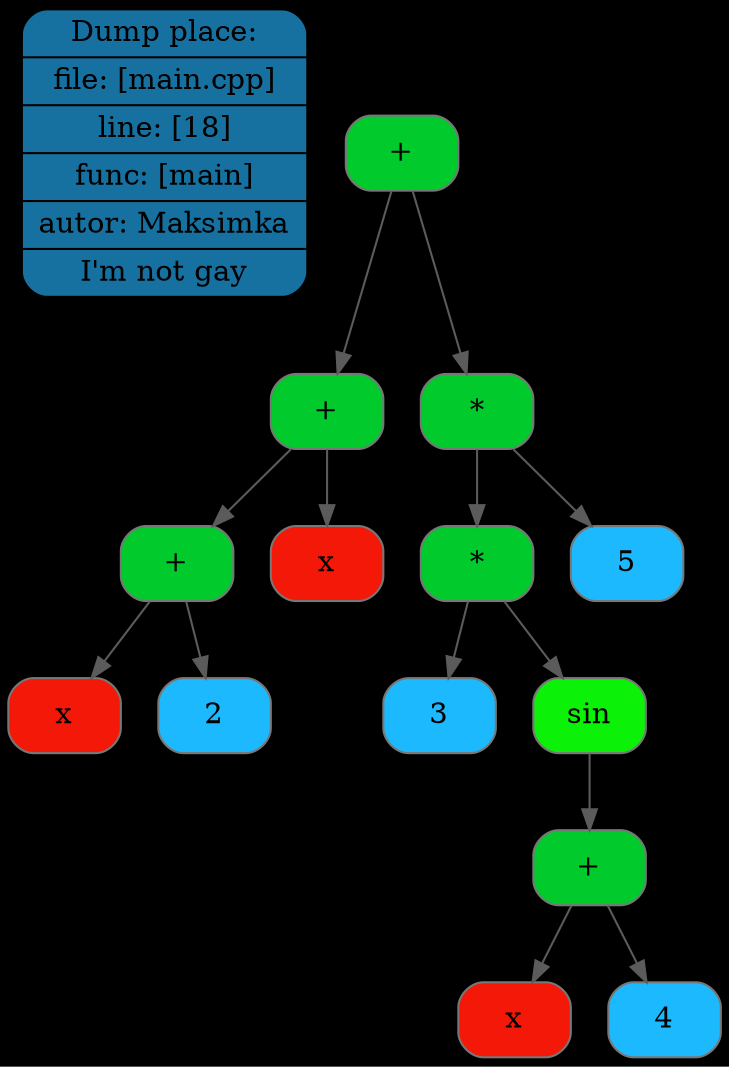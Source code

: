 digraph G{
rankdir=TB
graph [bgcolor="#000000"];
place[shape=Mrecord, style=filled, fillcolor="#1771a0", pos="0,1!",label = " { Dump place: | file: [main.cpp] | line: [18] | func: [main] | autor: Maksimka | I'm not gay } "color = "#000000"];
node0x5030000002b0[shape=Mrecord, style=filled, fillcolor="#00ca2c"label ="+", color = "#777777"];
node0x503000000100[shape=Mrecord, style=filled, fillcolor="#00ca2c"label ="+", color = "#777777"];
node0x5030000000a0[shape=Mrecord, style=filled, fillcolor="#00ca2c"label ="+", color = "#777777"];
node0x503000000040[shape=Mrecord, style=filled, fillcolor="#f31807"label ="x", color = "#777777"];
node0x503000000070[shape=Mrecord, style=filled, fillcolor="#1cb9ff"label ="2", color = "#777777"];
node0x5030000000d0[shape=Mrecord, style=filled, fillcolor="#f31807"label ="x", color = "#777777"];
node0x503000000280[shape=Mrecord, style=filled, fillcolor="#00ca2c"label ="*", color = "#777777"];
node0x503000000220[shape=Mrecord, style=filled, fillcolor="#00ca2c"label ="*", color = "#777777"];
node0x503000000130[shape=Mrecord, style=filled, fillcolor="#1cb9ff"label ="3", color = "#777777"];
node0x5030000001f0[shape=Mrecord, style=filled, fillcolor="#0cf108"label ="sin", color = "#777777"];
node0x5030000001c0[shape=Mrecord, style=filled, fillcolor="#00ca2c"label ="+", color = "#777777"];
node0x503000000160[shape=Mrecord, style=filled, fillcolor="#f31807"label ="x", color = "#777777"];
node0x503000000190[shape=Mrecord, style=filled, fillcolor="#1cb9ff"label ="4", color = "#777777"];
node0x503000000250[shape=Mrecord, style=filled, fillcolor="#1cb9ff"label ="5", color = "#777777"];
edge[color="#5b5b5b"];
node0x5030000002b0->node0x503000000100;
node0x503000000100->node0x5030000000a0;
node0x5030000000a0->node0x503000000040;
node0x5030000000a0->node0x503000000070;
node0x503000000100->node0x5030000000d0;
node0x5030000002b0->node0x503000000280;
node0x503000000280->node0x503000000220;
node0x503000000220->node0x503000000130;
node0x503000000220->node0x5030000001f0;
node0x5030000001f0->node0x5030000001c0;
node0x5030000001c0->node0x503000000160;
node0x5030000001c0->node0x503000000190;
node0x503000000280->node0x503000000250;
}
